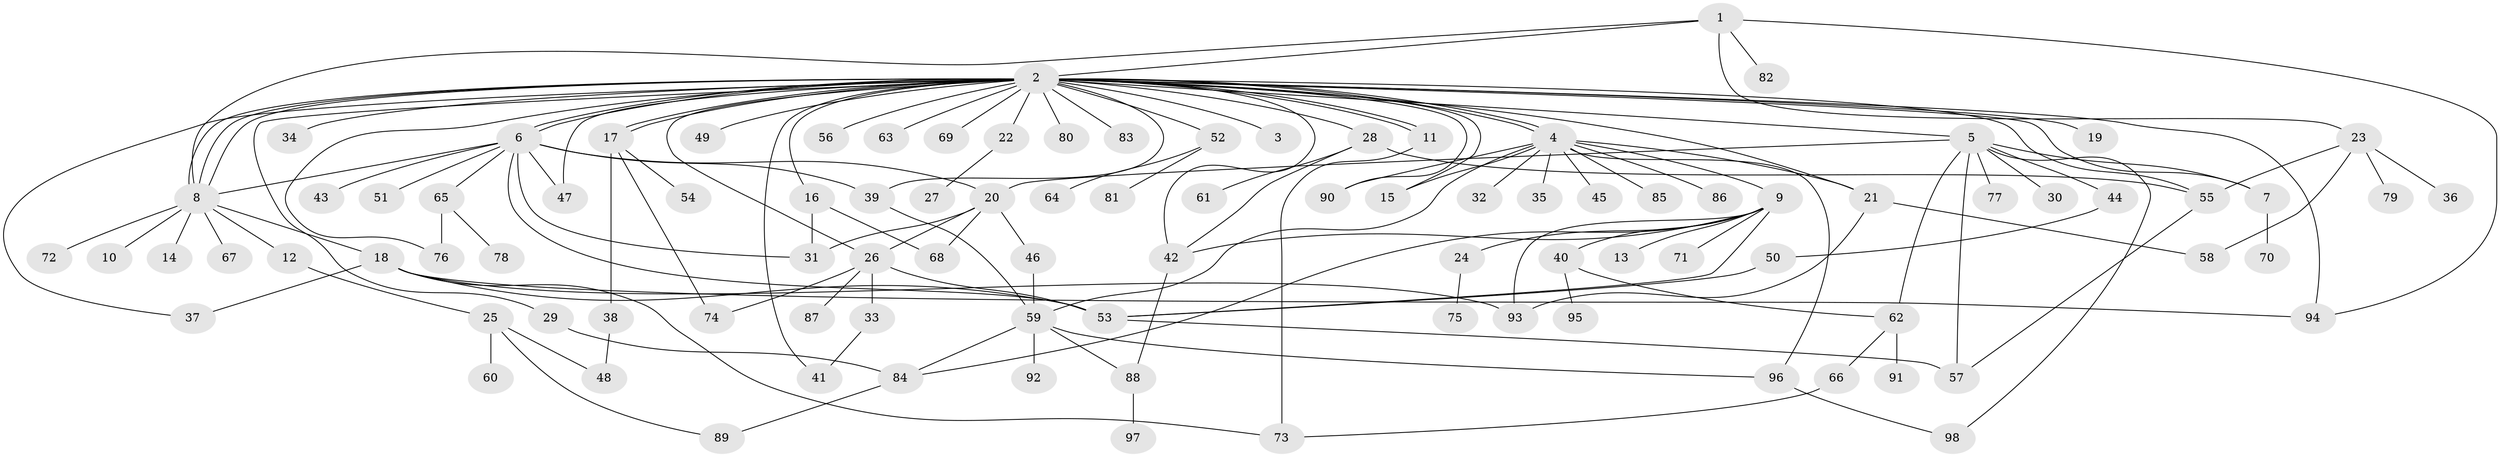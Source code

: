 // Generated by graph-tools (version 1.1) at 2025/47/03/09/25 04:47:38]
// undirected, 98 vertices, 147 edges
graph export_dot {
graph [start="1"]
  node [color=gray90,style=filled];
  1;
  2;
  3;
  4;
  5;
  6;
  7;
  8;
  9;
  10;
  11;
  12;
  13;
  14;
  15;
  16;
  17;
  18;
  19;
  20;
  21;
  22;
  23;
  24;
  25;
  26;
  27;
  28;
  29;
  30;
  31;
  32;
  33;
  34;
  35;
  36;
  37;
  38;
  39;
  40;
  41;
  42;
  43;
  44;
  45;
  46;
  47;
  48;
  49;
  50;
  51;
  52;
  53;
  54;
  55;
  56;
  57;
  58;
  59;
  60;
  61;
  62;
  63;
  64;
  65;
  66;
  67;
  68;
  69;
  70;
  71;
  72;
  73;
  74;
  75;
  76;
  77;
  78;
  79;
  80;
  81;
  82;
  83;
  84;
  85;
  86;
  87;
  88;
  89;
  90;
  91;
  92;
  93;
  94;
  95;
  96;
  97;
  98;
  1 -- 2;
  1 -- 8;
  1 -- 23;
  1 -- 82;
  1 -- 94;
  2 -- 3;
  2 -- 4;
  2 -- 4;
  2 -- 5;
  2 -- 6;
  2 -- 6;
  2 -- 7;
  2 -- 8;
  2 -- 8;
  2 -- 8;
  2 -- 11;
  2 -- 11;
  2 -- 15;
  2 -- 16;
  2 -- 17;
  2 -- 17;
  2 -- 19;
  2 -- 21;
  2 -- 22;
  2 -- 26;
  2 -- 28;
  2 -- 29;
  2 -- 34;
  2 -- 37;
  2 -- 39;
  2 -- 41;
  2 -- 42;
  2 -- 47;
  2 -- 49;
  2 -- 52;
  2 -- 55;
  2 -- 56;
  2 -- 63;
  2 -- 69;
  2 -- 76;
  2 -- 80;
  2 -- 83;
  2 -- 90;
  2 -- 94;
  4 -- 9;
  4 -- 15;
  4 -- 21;
  4 -- 32;
  4 -- 35;
  4 -- 45;
  4 -- 59;
  4 -- 85;
  4 -- 86;
  4 -- 90;
  4 -- 96;
  5 -- 7;
  5 -- 20;
  5 -- 30;
  5 -- 44;
  5 -- 57;
  5 -- 62;
  5 -- 77;
  5 -- 98;
  6 -- 8;
  6 -- 20;
  6 -- 31;
  6 -- 39;
  6 -- 43;
  6 -- 47;
  6 -- 51;
  6 -- 53;
  6 -- 65;
  7 -- 70;
  8 -- 10;
  8 -- 12;
  8 -- 14;
  8 -- 18;
  8 -- 67;
  8 -- 72;
  9 -- 13;
  9 -- 24;
  9 -- 40;
  9 -- 42;
  9 -- 53;
  9 -- 71;
  9 -- 84;
  9 -- 93;
  11 -- 73;
  12 -- 25;
  16 -- 31;
  16 -- 68;
  17 -- 38;
  17 -- 54;
  17 -- 74;
  18 -- 37;
  18 -- 53;
  18 -- 73;
  18 -- 93;
  18 -- 94;
  20 -- 26;
  20 -- 31;
  20 -- 46;
  20 -- 68;
  21 -- 58;
  21 -- 93;
  22 -- 27;
  23 -- 36;
  23 -- 55;
  23 -- 58;
  23 -- 79;
  24 -- 75;
  25 -- 48;
  25 -- 60;
  25 -- 89;
  26 -- 33;
  26 -- 53;
  26 -- 74;
  26 -- 87;
  28 -- 42;
  28 -- 55;
  28 -- 61;
  29 -- 84;
  33 -- 41;
  38 -- 48;
  39 -- 59;
  40 -- 62;
  40 -- 95;
  42 -- 88;
  44 -- 50;
  46 -- 59;
  50 -- 53;
  52 -- 64;
  52 -- 81;
  53 -- 57;
  55 -- 57;
  59 -- 84;
  59 -- 88;
  59 -- 92;
  59 -- 96;
  62 -- 66;
  62 -- 91;
  65 -- 76;
  65 -- 78;
  66 -- 73;
  84 -- 89;
  88 -- 97;
  96 -- 98;
}
